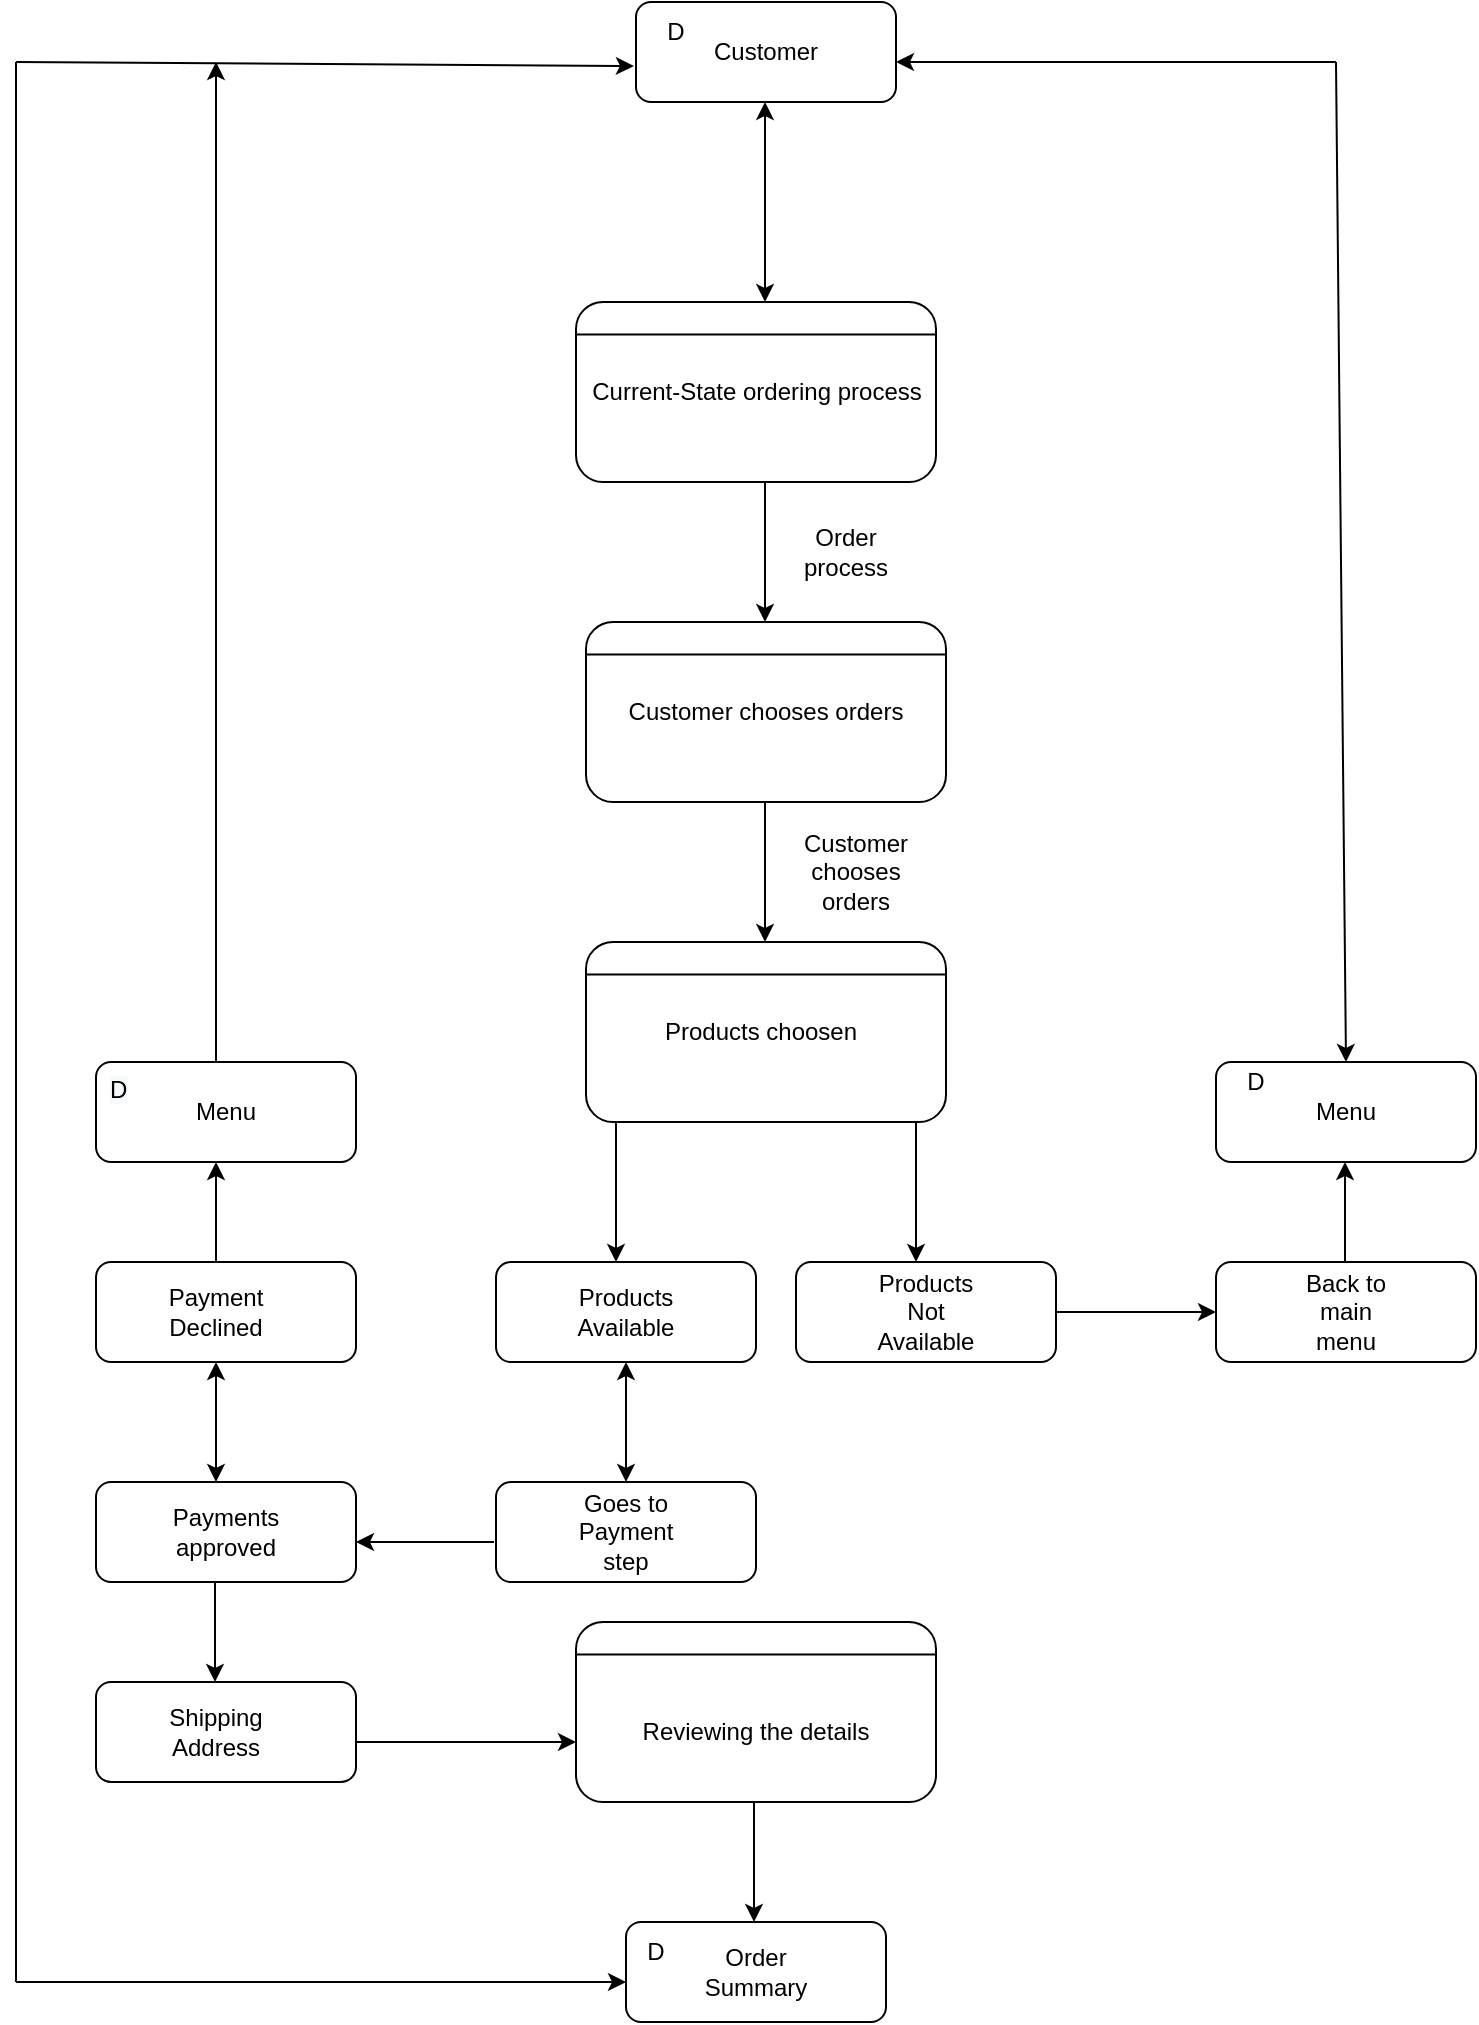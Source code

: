 <mxfile version="18.1.3" type="github">
  <diagram id="bfzW_d-6oRnT0RZYZXPe" name="Page-1">
    <mxGraphModel dx="2062" dy="1097" grid="1" gridSize="10" guides="1" tooltips="1" connect="1" arrows="1" fold="1" page="1" pageScale="1" pageWidth="850" pageHeight="1100" math="0" shadow="0">
      <root>
        <mxCell id="0" />
        <mxCell id="1" parent="0" />
        <mxCell id="uValprzuJ4e1e1YTYv_o-2" value="" style="rounded=1;whiteSpace=wrap;html=1;" vertex="1" parent="1">
          <mxGeometry x="350" y="10" width="130" height="50" as="geometry" />
        </mxCell>
        <mxCell id="uValprzuJ4e1e1YTYv_o-3" value="Customer" style="text;html=1;strokeColor=none;fillColor=none;align=center;verticalAlign=middle;whiteSpace=wrap;rounded=0;" vertex="1" parent="1">
          <mxGeometry x="385" y="20" width="60" height="30" as="geometry" />
        </mxCell>
        <mxCell id="uValprzuJ4e1e1YTYv_o-4" value="" style="endArrow=classic;startArrow=classic;html=1;rounded=0;" edge="1" parent="1">
          <mxGeometry width="50" height="50" relative="1" as="geometry">
            <mxPoint x="414.5" y="160" as="sourcePoint" />
            <mxPoint x="414.5" y="60" as="targetPoint" />
          </mxGeometry>
        </mxCell>
        <mxCell id="uValprzuJ4e1e1YTYv_o-5" value="" style="rounded=1;whiteSpace=wrap;html=1;" vertex="1" parent="1">
          <mxGeometry x="320" y="160" width="180" height="90" as="geometry" />
        </mxCell>
        <mxCell id="uValprzuJ4e1e1YTYv_o-6" value="Current-State ordering process" style="text;html=1;strokeColor=none;fillColor=none;align=center;verticalAlign=middle;whiteSpace=wrap;rounded=0;" vertex="1" parent="1">
          <mxGeometry x="297.5" y="190" width="225" height="30" as="geometry" />
        </mxCell>
        <mxCell id="uValprzuJ4e1e1YTYv_o-7" value="" style="endArrow=classic;html=1;rounded=0;" edge="1" parent="1">
          <mxGeometry width="50" height="50" relative="1" as="geometry">
            <mxPoint x="414.5" y="250" as="sourcePoint" />
            <mxPoint x="414.5" y="320" as="targetPoint" />
          </mxGeometry>
        </mxCell>
        <mxCell id="uValprzuJ4e1e1YTYv_o-10" value="" style="endArrow=none;html=1;rounded=0;entryX=1;entryY=0.18;entryDx=0;entryDy=0;exitX=0;exitY=0.18;exitDx=0;exitDy=0;exitPerimeter=0;entryPerimeter=0;" edge="1" parent="1" source="uValprzuJ4e1e1YTYv_o-5" target="uValprzuJ4e1e1YTYv_o-5">
          <mxGeometry width="50" height="50" relative="1" as="geometry">
            <mxPoint x="240" y="190" as="sourcePoint" />
            <mxPoint x="290" y="140" as="targetPoint" />
          </mxGeometry>
        </mxCell>
        <mxCell id="uValprzuJ4e1e1YTYv_o-19" value="" style="rounded=1;whiteSpace=wrap;html=1;" vertex="1" parent="1">
          <mxGeometry x="325" y="320" width="180" height="90" as="geometry" />
        </mxCell>
        <mxCell id="uValprzuJ4e1e1YTYv_o-20" value="" style="endArrow=none;html=1;rounded=0;entryX=1;entryY=0.18;entryDx=0;entryDy=0;exitX=0;exitY=0.18;exitDx=0;exitDy=0;exitPerimeter=0;entryPerimeter=0;" edge="1" parent="1" source="uValprzuJ4e1e1YTYv_o-19" target="uValprzuJ4e1e1YTYv_o-19">
          <mxGeometry width="50" height="50" relative="1" as="geometry">
            <mxPoint x="245" y="350" as="sourcePoint" />
            <mxPoint x="295" y="300" as="targetPoint" />
          </mxGeometry>
        </mxCell>
        <mxCell id="uValprzuJ4e1e1YTYv_o-21" value="" style="rounded=1;whiteSpace=wrap;html=1;" vertex="1" parent="1">
          <mxGeometry x="320" y="820" width="180" height="90" as="geometry" />
        </mxCell>
        <mxCell id="uValprzuJ4e1e1YTYv_o-22" value="" style="endArrow=none;html=1;rounded=0;entryX=1;entryY=0.18;entryDx=0;entryDy=0;exitX=0;exitY=0.18;exitDx=0;exitDy=0;exitPerimeter=0;entryPerimeter=0;" edge="1" parent="1" source="uValprzuJ4e1e1YTYv_o-21" target="uValprzuJ4e1e1YTYv_o-21">
          <mxGeometry width="50" height="50" relative="1" as="geometry">
            <mxPoint x="550" y="10" as="sourcePoint" />
            <mxPoint x="600" y="-40" as="targetPoint" />
          </mxGeometry>
        </mxCell>
        <mxCell id="uValprzuJ4e1e1YTYv_o-24" value="" style="endArrow=none;html=1;rounded=0;" edge="1" parent="1">
          <mxGeometry width="50" height="50" relative="1" as="geometry">
            <mxPoint x="40" y="40" as="sourcePoint" />
            <mxPoint x="40" y="1000" as="targetPoint" />
          </mxGeometry>
        </mxCell>
        <mxCell id="uValprzuJ4e1e1YTYv_o-25" value="" style="endArrow=classic;html=1;rounded=0;" edge="1" parent="1">
          <mxGeometry width="50" height="50" relative="1" as="geometry">
            <mxPoint x="40" y="1000" as="sourcePoint" />
            <mxPoint x="345" y="1000" as="targetPoint" />
          </mxGeometry>
        </mxCell>
        <mxCell id="uValprzuJ4e1e1YTYv_o-26" value="" style="rounded=1;whiteSpace=wrap;html=1;" vertex="1" parent="1">
          <mxGeometry x="345" y="970" width="130" height="50" as="geometry" />
        </mxCell>
        <mxCell id="uValprzuJ4e1e1YTYv_o-27" value="Customer chooses orders" style="text;html=1;strokeColor=none;fillColor=none;align=center;verticalAlign=middle;whiteSpace=wrap;rounded=0;" vertex="1" parent="1">
          <mxGeometry x="330" y="350" width="170" height="30" as="geometry" />
        </mxCell>
        <mxCell id="uValprzuJ4e1e1YTYv_o-28" value="Order process" style="text;html=1;strokeColor=none;fillColor=none;align=center;verticalAlign=middle;whiteSpace=wrap;rounded=0;" vertex="1" parent="1">
          <mxGeometry x="425" y="270" width="60" height="30" as="geometry" />
        </mxCell>
        <mxCell id="uValprzuJ4e1e1YTYv_o-30" value="" style="rounded=1;whiteSpace=wrap;html=1;" vertex="1" parent="1">
          <mxGeometry x="325" y="480" width="180" height="90" as="geometry" />
        </mxCell>
        <mxCell id="uValprzuJ4e1e1YTYv_o-31" value="" style="endArrow=none;html=1;rounded=0;entryX=1;entryY=0.18;entryDx=0;entryDy=0;exitX=0;exitY=0.18;exitDx=0;exitDy=0;exitPerimeter=0;entryPerimeter=0;" edge="1" parent="1" source="uValprzuJ4e1e1YTYv_o-30" target="uValprzuJ4e1e1YTYv_o-30">
          <mxGeometry width="50" height="50" relative="1" as="geometry">
            <mxPoint x="245" y="520" as="sourcePoint" />
            <mxPoint x="295" y="470" as="targetPoint" />
          </mxGeometry>
        </mxCell>
        <mxCell id="uValprzuJ4e1e1YTYv_o-32" value="" style="endArrow=classic;html=1;rounded=0;" edge="1" parent="1">
          <mxGeometry width="50" height="50" relative="1" as="geometry">
            <mxPoint x="414.5" y="410" as="sourcePoint" />
            <mxPoint x="414.5" y="480" as="targetPoint" />
          </mxGeometry>
        </mxCell>
        <mxCell id="uValprzuJ4e1e1YTYv_o-33" value="Customer chooses orders" style="text;html=1;strokeColor=none;fillColor=none;align=center;verticalAlign=middle;whiteSpace=wrap;rounded=0;" vertex="1" parent="1">
          <mxGeometry x="430" y="430" width="60" height="30" as="geometry" />
        </mxCell>
        <mxCell id="uValprzuJ4e1e1YTYv_o-34" value="Products choosen" style="text;html=1;strokeColor=none;fillColor=none;align=center;verticalAlign=middle;whiteSpace=wrap;rounded=0;" vertex="1" parent="1">
          <mxGeometry x="325" y="510" width="175" height="30" as="geometry" />
        </mxCell>
        <mxCell id="uValprzuJ4e1e1YTYv_o-35" value="Order Summary" style="text;html=1;strokeColor=none;fillColor=none;align=center;verticalAlign=middle;whiteSpace=wrap;rounded=0;" vertex="1" parent="1">
          <mxGeometry x="380" y="980" width="60" height="30" as="geometry" />
        </mxCell>
        <mxCell id="uValprzuJ4e1e1YTYv_o-36" value="" style="endArrow=classic;html=1;rounded=0;" edge="1" parent="1">
          <mxGeometry width="50" height="50" relative="1" as="geometry">
            <mxPoint x="340" y="570" as="sourcePoint" />
            <mxPoint x="340" y="640" as="targetPoint" />
          </mxGeometry>
        </mxCell>
        <mxCell id="uValprzuJ4e1e1YTYv_o-37" value="" style="endArrow=classic;html=1;rounded=0;" edge="1" parent="1">
          <mxGeometry width="50" height="50" relative="1" as="geometry">
            <mxPoint x="490" y="570" as="sourcePoint" />
            <mxPoint x="490" y="640" as="targetPoint" />
          </mxGeometry>
        </mxCell>
        <mxCell id="uValprzuJ4e1e1YTYv_o-38" value="" style="rounded=1;whiteSpace=wrap;html=1;" vertex="1" parent="1">
          <mxGeometry x="280" y="640" width="130" height="50" as="geometry" />
        </mxCell>
        <mxCell id="uValprzuJ4e1e1YTYv_o-39" value="" style="rounded=1;whiteSpace=wrap;html=1;" vertex="1" parent="1">
          <mxGeometry x="430" y="640" width="130" height="50" as="geometry" />
        </mxCell>
        <mxCell id="uValprzuJ4e1e1YTYv_o-40" value="Products Available" style="text;html=1;strokeColor=none;fillColor=none;align=center;verticalAlign=middle;whiteSpace=wrap;rounded=0;" vertex="1" parent="1">
          <mxGeometry x="315" y="650" width="60" height="30" as="geometry" />
        </mxCell>
        <mxCell id="uValprzuJ4e1e1YTYv_o-41" value="Products Not Available" style="text;html=1;strokeColor=none;fillColor=none;align=center;verticalAlign=middle;whiteSpace=wrap;rounded=0;" vertex="1" parent="1">
          <mxGeometry x="465" y="650" width="60" height="30" as="geometry" />
        </mxCell>
        <mxCell id="uValprzuJ4e1e1YTYv_o-44" value="" style="rounded=1;whiteSpace=wrap;html=1;" vertex="1" parent="1">
          <mxGeometry x="280" y="750" width="130" height="50" as="geometry" />
        </mxCell>
        <mxCell id="uValprzuJ4e1e1YTYv_o-45" value="Goes to Payment step" style="text;html=1;strokeColor=none;fillColor=none;align=center;verticalAlign=middle;whiteSpace=wrap;rounded=0;" vertex="1" parent="1">
          <mxGeometry x="315" y="760" width="60" height="30" as="geometry" />
        </mxCell>
        <mxCell id="uValprzuJ4e1e1YTYv_o-46" value="" style="endArrow=classic;startArrow=classic;html=1;rounded=0;entryX=0.5;entryY=1;entryDx=0;entryDy=0;exitX=0.5;exitY=0;exitDx=0;exitDy=0;" edge="1" parent="1" source="uValprzuJ4e1e1YTYv_o-44" target="uValprzuJ4e1e1YTYv_o-38">
          <mxGeometry width="50" height="50" relative="1" as="geometry">
            <mxPoint x="325" y="750" as="sourcePoint" />
            <mxPoint x="375" y="700" as="targetPoint" />
          </mxGeometry>
        </mxCell>
        <mxCell id="uValprzuJ4e1e1YTYv_o-47" value="" style="rounded=1;whiteSpace=wrap;html=1;" vertex="1" parent="1">
          <mxGeometry x="640" y="640" width="130" height="50" as="geometry" />
        </mxCell>
        <mxCell id="uValprzuJ4e1e1YTYv_o-48" value="Back to main menu" style="text;html=1;strokeColor=none;fillColor=none;align=center;verticalAlign=middle;whiteSpace=wrap;rounded=0;" vertex="1" parent="1">
          <mxGeometry x="675" y="650" width="60" height="30" as="geometry" />
        </mxCell>
        <mxCell id="uValprzuJ4e1e1YTYv_o-51" value="" style="endArrow=classic;html=1;rounded=0;exitX=1;exitY=0.5;exitDx=0;exitDy=0;" edge="1" parent="1" source="uValprzuJ4e1e1YTYv_o-39">
          <mxGeometry width="50" height="50" relative="1" as="geometry">
            <mxPoint x="490" y="700" as="sourcePoint" />
            <mxPoint x="640" y="665" as="targetPoint" />
          </mxGeometry>
        </mxCell>
        <mxCell id="uValprzuJ4e1e1YTYv_o-52" value="" style="endArrow=classic;html=1;rounded=0;" edge="1" parent="1">
          <mxGeometry width="50" height="50" relative="1" as="geometry">
            <mxPoint x="279" y="780" as="sourcePoint" />
            <mxPoint x="210" y="780" as="targetPoint" />
          </mxGeometry>
        </mxCell>
        <mxCell id="uValprzuJ4e1e1YTYv_o-53" value="" style="rounded=1;whiteSpace=wrap;html=1;" vertex="1" parent="1">
          <mxGeometry x="80" y="750" width="130" height="50" as="geometry" />
        </mxCell>
        <mxCell id="uValprzuJ4e1e1YTYv_o-54" value="Payments approved" style="text;html=1;strokeColor=none;fillColor=none;align=center;verticalAlign=middle;whiteSpace=wrap;rounded=0;" vertex="1" parent="1">
          <mxGeometry x="115" y="760" width="60" height="30" as="geometry" />
        </mxCell>
        <mxCell id="uValprzuJ4e1e1YTYv_o-55" value="" style="endArrow=classic;html=1;rounded=0;entryX=-0.008;entryY=0.64;entryDx=0;entryDy=0;entryPerimeter=0;" edge="1" parent="1" target="uValprzuJ4e1e1YTYv_o-2">
          <mxGeometry width="50" height="50" relative="1" as="geometry">
            <mxPoint x="40" y="40" as="sourcePoint" />
            <mxPoint x="90" y="-10" as="targetPoint" />
          </mxGeometry>
        </mxCell>
        <mxCell id="uValprzuJ4e1e1YTYv_o-56" value="" style="endArrow=classic;html=1;rounded=0;" edge="1" parent="1">
          <mxGeometry width="50" height="50" relative="1" as="geometry">
            <mxPoint x="409" y="910" as="sourcePoint" />
            <mxPoint x="409" y="970" as="targetPoint" />
          </mxGeometry>
        </mxCell>
        <mxCell id="uValprzuJ4e1e1YTYv_o-57" value="" style="endArrow=classic;startArrow=classic;html=1;rounded=0;" edge="1" parent="1">
          <mxGeometry width="50" height="50" relative="1" as="geometry">
            <mxPoint x="140" y="750" as="sourcePoint" />
            <mxPoint x="140" y="690" as="targetPoint" />
            <Array as="points">
              <mxPoint x="140" y="690" />
            </Array>
          </mxGeometry>
        </mxCell>
        <mxCell id="uValprzuJ4e1e1YTYv_o-58" value="" style="rounded=1;whiteSpace=wrap;html=1;" vertex="1" parent="1">
          <mxGeometry x="80" y="640" width="130" height="50" as="geometry" />
        </mxCell>
        <mxCell id="uValprzuJ4e1e1YTYv_o-59" value="Payment Declined" style="text;html=1;strokeColor=none;fillColor=none;align=center;verticalAlign=middle;whiteSpace=wrap;rounded=0;" vertex="1" parent="1">
          <mxGeometry x="110" y="650" width="60" height="30" as="geometry" />
        </mxCell>
        <mxCell id="uValprzuJ4e1e1YTYv_o-60" value="" style="endArrow=classic;html=1;rounded=0;" edge="1" parent="1">
          <mxGeometry width="50" height="50" relative="1" as="geometry">
            <mxPoint x="139.5" y="800" as="sourcePoint" />
            <mxPoint x="139.5" y="850" as="targetPoint" />
          </mxGeometry>
        </mxCell>
        <mxCell id="uValprzuJ4e1e1YTYv_o-61" value="" style="rounded=1;whiteSpace=wrap;html=1;" vertex="1" parent="1">
          <mxGeometry x="80" y="850" width="130" height="50" as="geometry" />
        </mxCell>
        <mxCell id="uValprzuJ4e1e1YTYv_o-62" value="" style="endArrow=classic;html=1;rounded=0;" edge="1" parent="1">
          <mxGeometry width="50" height="50" relative="1" as="geometry">
            <mxPoint x="210" y="880" as="sourcePoint" />
            <mxPoint x="320" y="880" as="targetPoint" />
          </mxGeometry>
        </mxCell>
        <mxCell id="uValprzuJ4e1e1YTYv_o-63" value="Shipping Address" style="text;html=1;strokeColor=none;fillColor=none;align=center;verticalAlign=middle;whiteSpace=wrap;rounded=0;" vertex="1" parent="1">
          <mxGeometry x="110" y="860" width="60" height="30" as="geometry" />
        </mxCell>
        <mxCell id="uValprzuJ4e1e1YTYv_o-64" value="Reviewing the details" style="text;html=1;strokeColor=none;fillColor=none;align=center;verticalAlign=middle;whiteSpace=wrap;rounded=0;" vertex="1" parent="1">
          <mxGeometry x="320" y="860" width="180" height="30" as="geometry" />
        </mxCell>
        <mxCell id="uValprzuJ4e1e1YTYv_o-66" value="D" style="text;html=1;strokeColor=none;fillColor=none;align=center;verticalAlign=middle;whiteSpace=wrap;rounded=0;" vertex="1" parent="1">
          <mxGeometry x="340" y="10" width="60" height="30" as="geometry" />
        </mxCell>
        <mxCell id="uValprzuJ4e1e1YTYv_o-70" value="D" style="text;html=1;strokeColor=none;fillColor=none;align=center;verticalAlign=middle;whiteSpace=wrap;rounded=0;" vertex="1" parent="1">
          <mxGeometry x="330" y="970" width="60" height="30" as="geometry" />
        </mxCell>
        <mxCell id="uValprzuJ4e1e1YTYv_o-71" value="" style="endArrow=classic;html=1;rounded=0;" edge="1" parent="1">
          <mxGeometry width="50" height="50" relative="1" as="geometry">
            <mxPoint x="140" y="640" as="sourcePoint" />
            <mxPoint x="140" y="590" as="targetPoint" />
          </mxGeometry>
        </mxCell>
        <mxCell id="uValprzuJ4e1e1YTYv_o-72" value="" style="endArrow=classic;html=1;rounded=0;" edge="1" parent="1">
          <mxGeometry width="50" height="50" relative="1" as="geometry">
            <mxPoint x="704.5" y="640" as="sourcePoint" />
            <mxPoint x="704.5" y="590" as="targetPoint" />
          </mxGeometry>
        </mxCell>
        <mxCell id="uValprzuJ4e1e1YTYv_o-73" value="" style="rounded=1;whiteSpace=wrap;html=1;" vertex="1" parent="1">
          <mxGeometry x="640" y="540" width="130" height="50" as="geometry" />
        </mxCell>
        <mxCell id="uValprzuJ4e1e1YTYv_o-74" value="Menu" style="text;html=1;strokeColor=none;fillColor=none;align=center;verticalAlign=middle;whiteSpace=wrap;rounded=0;" vertex="1" parent="1">
          <mxGeometry x="675" y="550" width="60" height="30" as="geometry" />
        </mxCell>
        <mxCell id="uValprzuJ4e1e1YTYv_o-75" value="D" style="text;html=1;strokeColor=none;fillColor=none;align=center;verticalAlign=middle;whiteSpace=wrap;rounded=0;" vertex="1" parent="1">
          <mxGeometry x="630" y="535" width="60" height="30" as="geometry" />
        </mxCell>
        <mxCell id="uValprzuJ4e1e1YTYv_o-76" value="" style="rounded=1;whiteSpace=wrap;html=1;" vertex="1" parent="1">
          <mxGeometry x="80" y="540" width="130" height="50" as="geometry" />
        </mxCell>
        <mxCell id="uValprzuJ4e1e1YTYv_o-77" value="Menu" style="text;html=1;strokeColor=none;fillColor=none;align=center;verticalAlign=middle;whiteSpace=wrap;rounded=0;" vertex="1" parent="1">
          <mxGeometry x="115" y="550" width="60" height="30" as="geometry" />
        </mxCell>
        <mxCell id="uValprzuJ4e1e1YTYv_o-78" value="&lt;span style=&quot;color: rgb(0, 0, 0); font-family: Helvetica; font-size: 12px; font-style: normal; font-variant-ligatures: normal; font-variant-caps: normal; font-weight: 400; letter-spacing: normal; orphans: 2; text-align: center; text-indent: 0px; text-transform: none; widows: 2; word-spacing: 0px; -webkit-text-stroke-width: 0px; background-color: rgb(248, 249, 250); text-decoration-thickness: initial; text-decoration-style: initial; text-decoration-color: initial; float: none; display: inline !important;&quot;&gt;D&lt;/span&gt;" style="text;whiteSpace=wrap;html=1;" vertex="1" parent="1">
          <mxGeometry x="85" y="540" width="30" height="30" as="geometry" />
        </mxCell>
        <mxCell id="uValprzuJ4e1e1YTYv_o-80" value="" style="endArrow=classic;html=1;rounded=0;" edge="1" parent="1">
          <mxGeometry width="50" height="50" relative="1" as="geometry">
            <mxPoint x="700" y="40" as="sourcePoint" />
            <mxPoint x="480" y="40" as="targetPoint" />
          </mxGeometry>
        </mxCell>
        <mxCell id="uValprzuJ4e1e1YTYv_o-81" value="" style="endArrow=classic;html=1;rounded=0;entryX=0.5;entryY=0;entryDx=0;entryDy=0;" edge="1" parent="1" target="uValprzuJ4e1e1YTYv_o-73">
          <mxGeometry width="50" height="50" relative="1" as="geometry">
            <mxPoint x="700" y="40" as="sourcePoint" />
            <mxPoint x="720" y="530" as="targetPoint" />
          </mxGeometry>
        </mxCell>
        <mxCell id="uValprzuJ4e1e1YTYv_o-82" value="" style="endArrow=classic;html=1;rounded=0;" edge="1" parent="1">
          <mxGeometry width="50" height="50" relative="1" as="geometry">
            <mxPoint x="140" y="540" as="sourcePoint" />
            <mxPoint x="140" y="40" as="targetPoint" />
          </mxGeometry>
        </mxCell>
      </root>
    </mxGraphModel>
  </diagram>
</mxfile>
